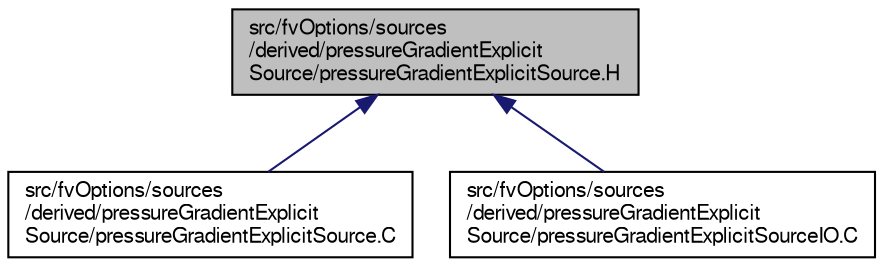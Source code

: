 digraph "src/fvOptions/sources/derived/pressureGradientExplicitSource/pressureGradientExplicitSource.H"
{
  bgcolor="transparent";
  edge [fontname="FreeSans",fontsize="10",labelfontname="FreeSans",labelfontsize="10"];
  node [fontname="FreeSans",fontsize="10",shape=record];
  Node336 [label="src/fvOptions/sources\l/derived/pressureGradientExplicit\lSource/pressureGradientExplicitSource.H",height=0.2,width=0.4,color="black", fillcolor="grey75", style="filled", fontcolor="black"];
  Node336 -> Node337 [dir="back",color="midnightblue",fontsize="10",style="solid",fontname="FreeSans"];
  Node337 [label="src/fvOptions/sources\l/derived/pressureGradientExplicit\lSource/pressureGradientExplicitSource.C",height=0.2,width=0.4,color="black",URL="$a04664.html"];
  Node336 -> Node338 [dir="back",color="midnightblue",fontsize="10",style="solid",fontname="FreeSans"];
  Node338 [label="src/fvOptions/sources\l/derived/pressureGradientExplicit\lSource/pressureGradientExplicitSourceIO.C",height=0.2,width=0.4,color="black",URL="$a04670.html"];
}
